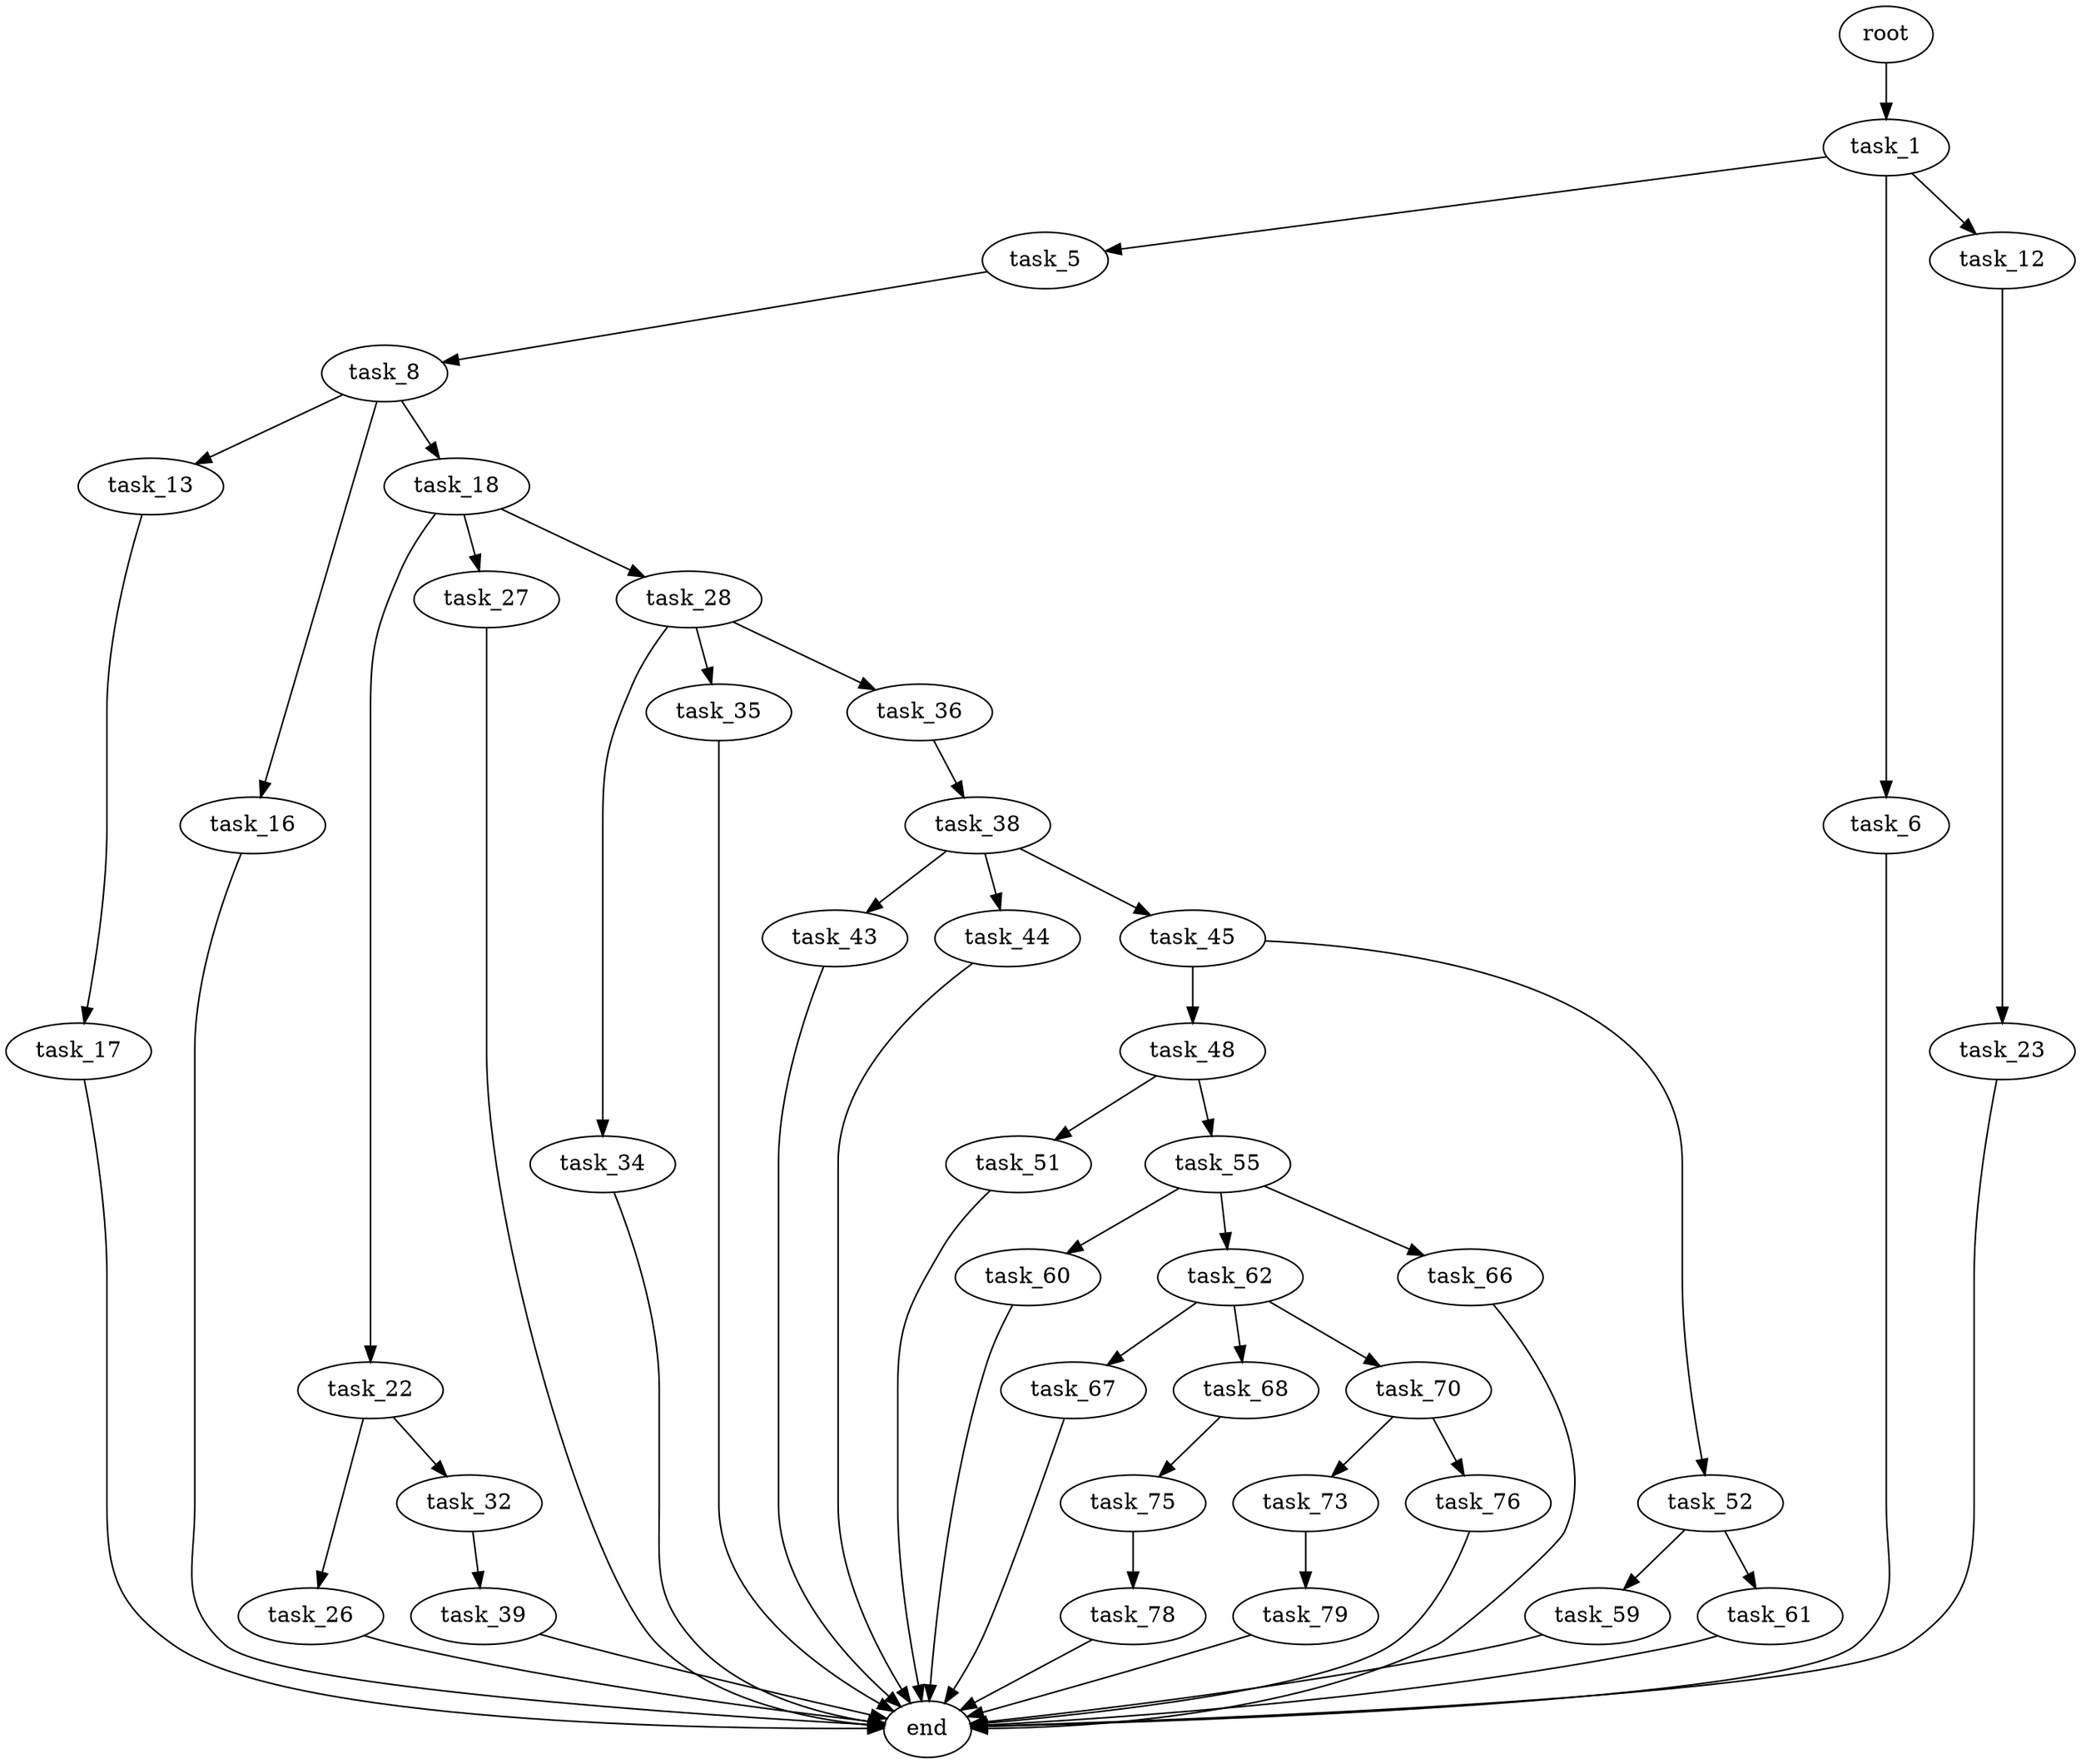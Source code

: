 digraph G {
  root [size="0.000000"];
  task_1 [size="728095252426.000000"];
  task_5 [size="1253691904780.000000"];
  task_6 [size="782757789696.000000"];
  task_8 [size="56963529704.000000"];
  task_12 [size="40102926228.000000"];
  task_13 [size="31472189930.000000"];
  task_16 [size="8589934592.000000"];
  task_17 [size="549755813888.000000"];
  task_18 [size="10800294837.000000"];
  task_22 [size="28991029248.000000"];
  task_23 [size="8589934592.000000"];
  task_26 [size="305581537958.000000"];
  task_27 [size="231928233984.000000"];
  task_28 [size="43075971828.000000"];
  task_32 [size="28991029248.000000"];
  task_34 [size="237619269777.000000"];
  task_35 [size="1266917068.000000"];
  task_36 [size="368293445632.000000"];
  task_38 [size="549755813888.000000"];
  task_39 [size="4523681178.000000"];
  task_43 [size="2519001760.000000"];
  task_44 [size="221196421858.000000"];
  task_45 [size="8589934592.000000"];
  task_48 [size="94538560502.000000"];
  task_51 [size="231928233984.000000"];
  task_52 [size="8589934592.000000"];
  task_55 [size="374110231487.000000"];
  task_59 [size="8638964514.000000"];
  task_60 [size="28991029248.000000"];
  task_61 [size="38690809672.000000"];
  task_62 [size="134217728000.000000"];
  task_66 [size="51554697444.000000"];
  task_67 [size="625550405.000000"];
  task_68 [size="8589934592.000000"];
  task_70 [size="5027799389.000000"];
  task_73 [size="3964653051.000000"];
  task_75 [size="8589934592.000000"];
  task_76 [size="68719476736.000000"];
  task_78 [size="68719476736.000000"];
  task_79 [size="782757789696.000000"];
  end [size="0.000000"];

  root -> task_1 [size="1.000000"];
  task_1 -> task_5 [size="536870912.000000"];
  task_1 -> task_6 [size="536870912.000000"];
  task_1 -> task_12 [size="536870912.000000"];
  task_5 -> task_8 [size="838860800.000000"];
  task_6 -> end [size="1.000000"];
  task_8 -> task_13 [size="209715200.000000"];
  task_8 -> task_16 [size="209715200.000000"];
  task_8 -> task_18 [size="209715200.000000"];
  task_12 -> task_23 [size="75497472.000000"];
  task_13 -> task_17 [size="679477248.000000"];
  task_16 -> end [size="1.000000"];
  task_17 -> end [size="1.000000"];
  task_18 -> task_22 [size="209715200.000000"];
  task_18 -> task_27 [size="209715200.000000"];
  task_18 -> task_28 [size="209715200.000000"];
  task_22 -> task_26 [size="75497472.000000"];
  task_22 -> task_32 [size="75497472.000000"];
  task_23 -> end [size="1.000000"];
  task_26 -> end [size="1.000000"];
  task_27 -> end [size="1.000000"];
  task_28 -> task_34 [size="838860800.000000"];
  task_28 -> task_35 [size="838860800.000000"];
  task_28 -> task_36 [size="838860800.000000"];
  task_32 -> task_39 [size="75497472.000000"];
  task_34 -> end [size="1.000000"];
  task_35 -> end [size="1.000000"];
  task_36 -> task_38 [size="411041792.000000"];
  task_38 -> task_43 [size="536870912.000000"];
  task_38 -> task_44 [size="536870912.000000"];
  task_38 -> task_45 [size="536870912.000000"];
  task_39 -> end [size="1.000000"];
  task_43 -> end [size="1.000000"];
  task_44 -> end [size="1.000000"];
  task_45 -> task_48 [size="33554432.000000"];
  task_45 -> task_52 [size="33554432.000000"];
  task_48 -> task_51 [size="75497472.000000"];
  task_48 -> task_55 [size="75497472.000000"];
  task_51 -> end [size="1.000000"];
  task_52 -> task_59 [size="33554432.000000"];
  task_52 -> task_61 [size="33554432.000000"];
  task_55 -> task_60 [size="301989888.000000"];
  task_55 -> task_62 [size="301989888.000000"];
  task_55 -> task_66 [size="301989888.000000"];
  task_59 -> end [size="1.000000"];
  task_60 -> end [size="1.000000"];
  task_61 -> end [size="1.000000"];
  task_62 -> task_67 [size="209715200.000000"];
  task_62 -> task_68 [size="209715200.000000"];
  task_62 -> task_70 [size="209715200.000000"];
  task_66 -> end [size="1.000000"];
  task_67 -> end [size="1.000000"];
  task_68 -> task_75 [size="33554432.000000"];
  task_70 -> task_73 [size="536870912.000000"];
  task_70 -> task_76 [size="536870912.000000"];
  task_73 -> task_79 [size="75497472.000000"];
  task_75 -> task_78 [size="33554432.000000"];
  task_76 -> end [size="1.000000"];
  task_78 -> end [size="1.000000"];
  task_79 -> end [size="1.000000"];
}

